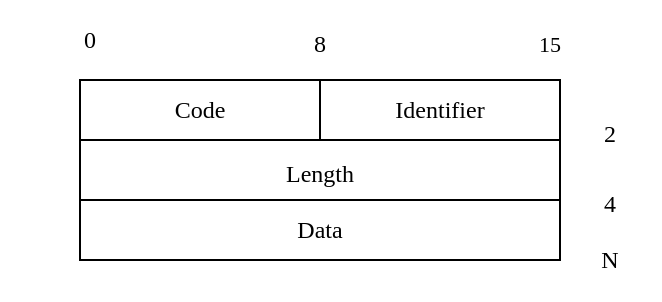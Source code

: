 <mxfile version="22.0.4" type="github">
  <diagram name="第 1 页" id="XVweopWcRHPgvYZ2m_Qd">
    <mxGraphModel dx="1022" dy="686" grid="1" gridSize="10" guides="1" tooltips="1" connect="1" arrows="1" fold="1" page="1" pageScale="1" pageWidth="827" pageHeight="1169" math="0" shadow="0">
      <root>
        <mxCell id="0" />
        <mxCell id="1" parent="0" />
        <mxCell id="4Pa99XrtWjeAI7kEeQyA-1" value="&lt;font style=&quot;font-size: 12px;&quot;&gt;4&lt;/font&gt;" style="rounded=1;whiteSpace=wrap;html=1;strokeColor=none;fontSize=16;fontFamily=Times New Roman;" parent="1" vertex="1">
          <mxGeometry x="490" y="130" width="50" height="40" as="geometry" />
        </mxCell>
        <mxCell id="4Pa99XrtWjeAI7kEeQyA-7" value="&lt;font style=&quot;font-size: 12px;&quot;&gt;0&lt;/font&gt;" style="rounded=1;whiteSpace=wrap;html=1;strokeColor=none;fontFamily=Times New Roman;" parent="1" vertex="1">
          <mxGeometry x="210" y="50" width="90" height="40" as="geometry" />
        </mxCell>
        <mxCell id="4Pa99XrtWjeAI7kEeQyA-8" value="&lt;font style=&quot;font-size: 12px;&quot;&gt;8&lt;/font&gt;" style="rounded=1;whiteSpace=wrap;html=1;strokeColor=none;fontSize=15;fontFamily=Times New Roman;" parent="1" vertex="1">
          <mxGeometry x="325" y="50" width="90" height="40" as="geometry" />
        </mxCell>
        <mxCell id="4Pa99XrtWjeAI7kEeQyA-9" value="&lt;font style=&quot;font-size: 11px;&quot;&gt;15&lt;/font&gt;" style="rounded=1;whiteSpace=wrap;html=1;strokeColor=none;fontSize=15;fontFamily=Times New Roman;" parent="1" vertex="1">
          <mxGeometry x="440" y="50" width="90" height="40" as="geometry" />
        </mxCell>
        <mxCell id="4Pa99XrtWjeAI7kEeQyA-10" value="&lt;font style=&quot;font-size: 12px;&quot;&gt;2&lt;/font&gt;" style="rounded=1;whiteSpace=wrap;html=1;strokeColor=none;fontSize=15;fontFamily=Times New Roman;" parent="1" vertex="1">
          <mxGeometry x="490" y="100" width="50" height="30" as="geometry" />
        </mxCell>
        <mxCell id="4Pa99XrtWjeAI7kEeQyA-12" value="&lt;font style=&quot;font-size: 12px;&quot;&gt;N&lt;/font&gt;" style="rounded=1;whiteSpace=wrap;html=1;strokeColor=none;fontFamily=Times New Roman;" parent="1" vertex="1">
          <mxGeometry x="490" y="160" width="50" height="40" as="geometry" />
        </mxCell>
        <mxCell id="4Pa99XrtWjeAI7kEeQyA-2" value="&lt;font style=&quot;font-size: 12px;&quot;&gt;Code&lt;/font&gt;" style="rounded=0;whiteSpace=wrap;html=1;fontFamily=Times New Roman;" parent="1" vertex="1">
          <mxGeometry x="250" y="90" width="120" height="30" as="geometry" />
        </mxCell>
        <mxCell id="4Pa99XrtWjeAI7kEeQyA-3" value="&lt;font style=&quot;font-size: 12px;&quot;&gt;Identifier&lt;/font&gt;" style="rounded=0;whiteSpace=wrap;html=1;fontFamily=Times New Roman;" parent="1" vertex="1">
          <mxGeometry x="370" y="90" width="120" height="30" as="geometry" />
        </mxCell>
        <mxCell id="4Pa99XrtWjeAI7kEeQyA-4" value="&lt;font style=&quot;font-size: 12px;&quot;&gt;Length&lt;/font&gt;" style="rounded=0;whiteSpace=wrap;html=1;fontSize=15;fontFamily=Times New Roman;" parent="1" vertex="1">
          <mxGeometry x="250" y="120" width="240" height="30" as="geometry" />
        </mxCell>
        <mxCell id="4Pa99XrtWjeAI7kEeQyA-5" value="&lt;font style=&quot;font-size: 12px;&quot;&gt;Data&lt;/font&gt;" style="rounded=0;whiteSpace=wrap;html=1;fontFamily=Times New Roman;" parent="1" vertex="1">
          <mxGeometry x="250" y="150" width="240" height="30" as="geometry" />
        </mxCell>
      </root>
    </mxGraphModel>
  </diagram>
</mxfile>
